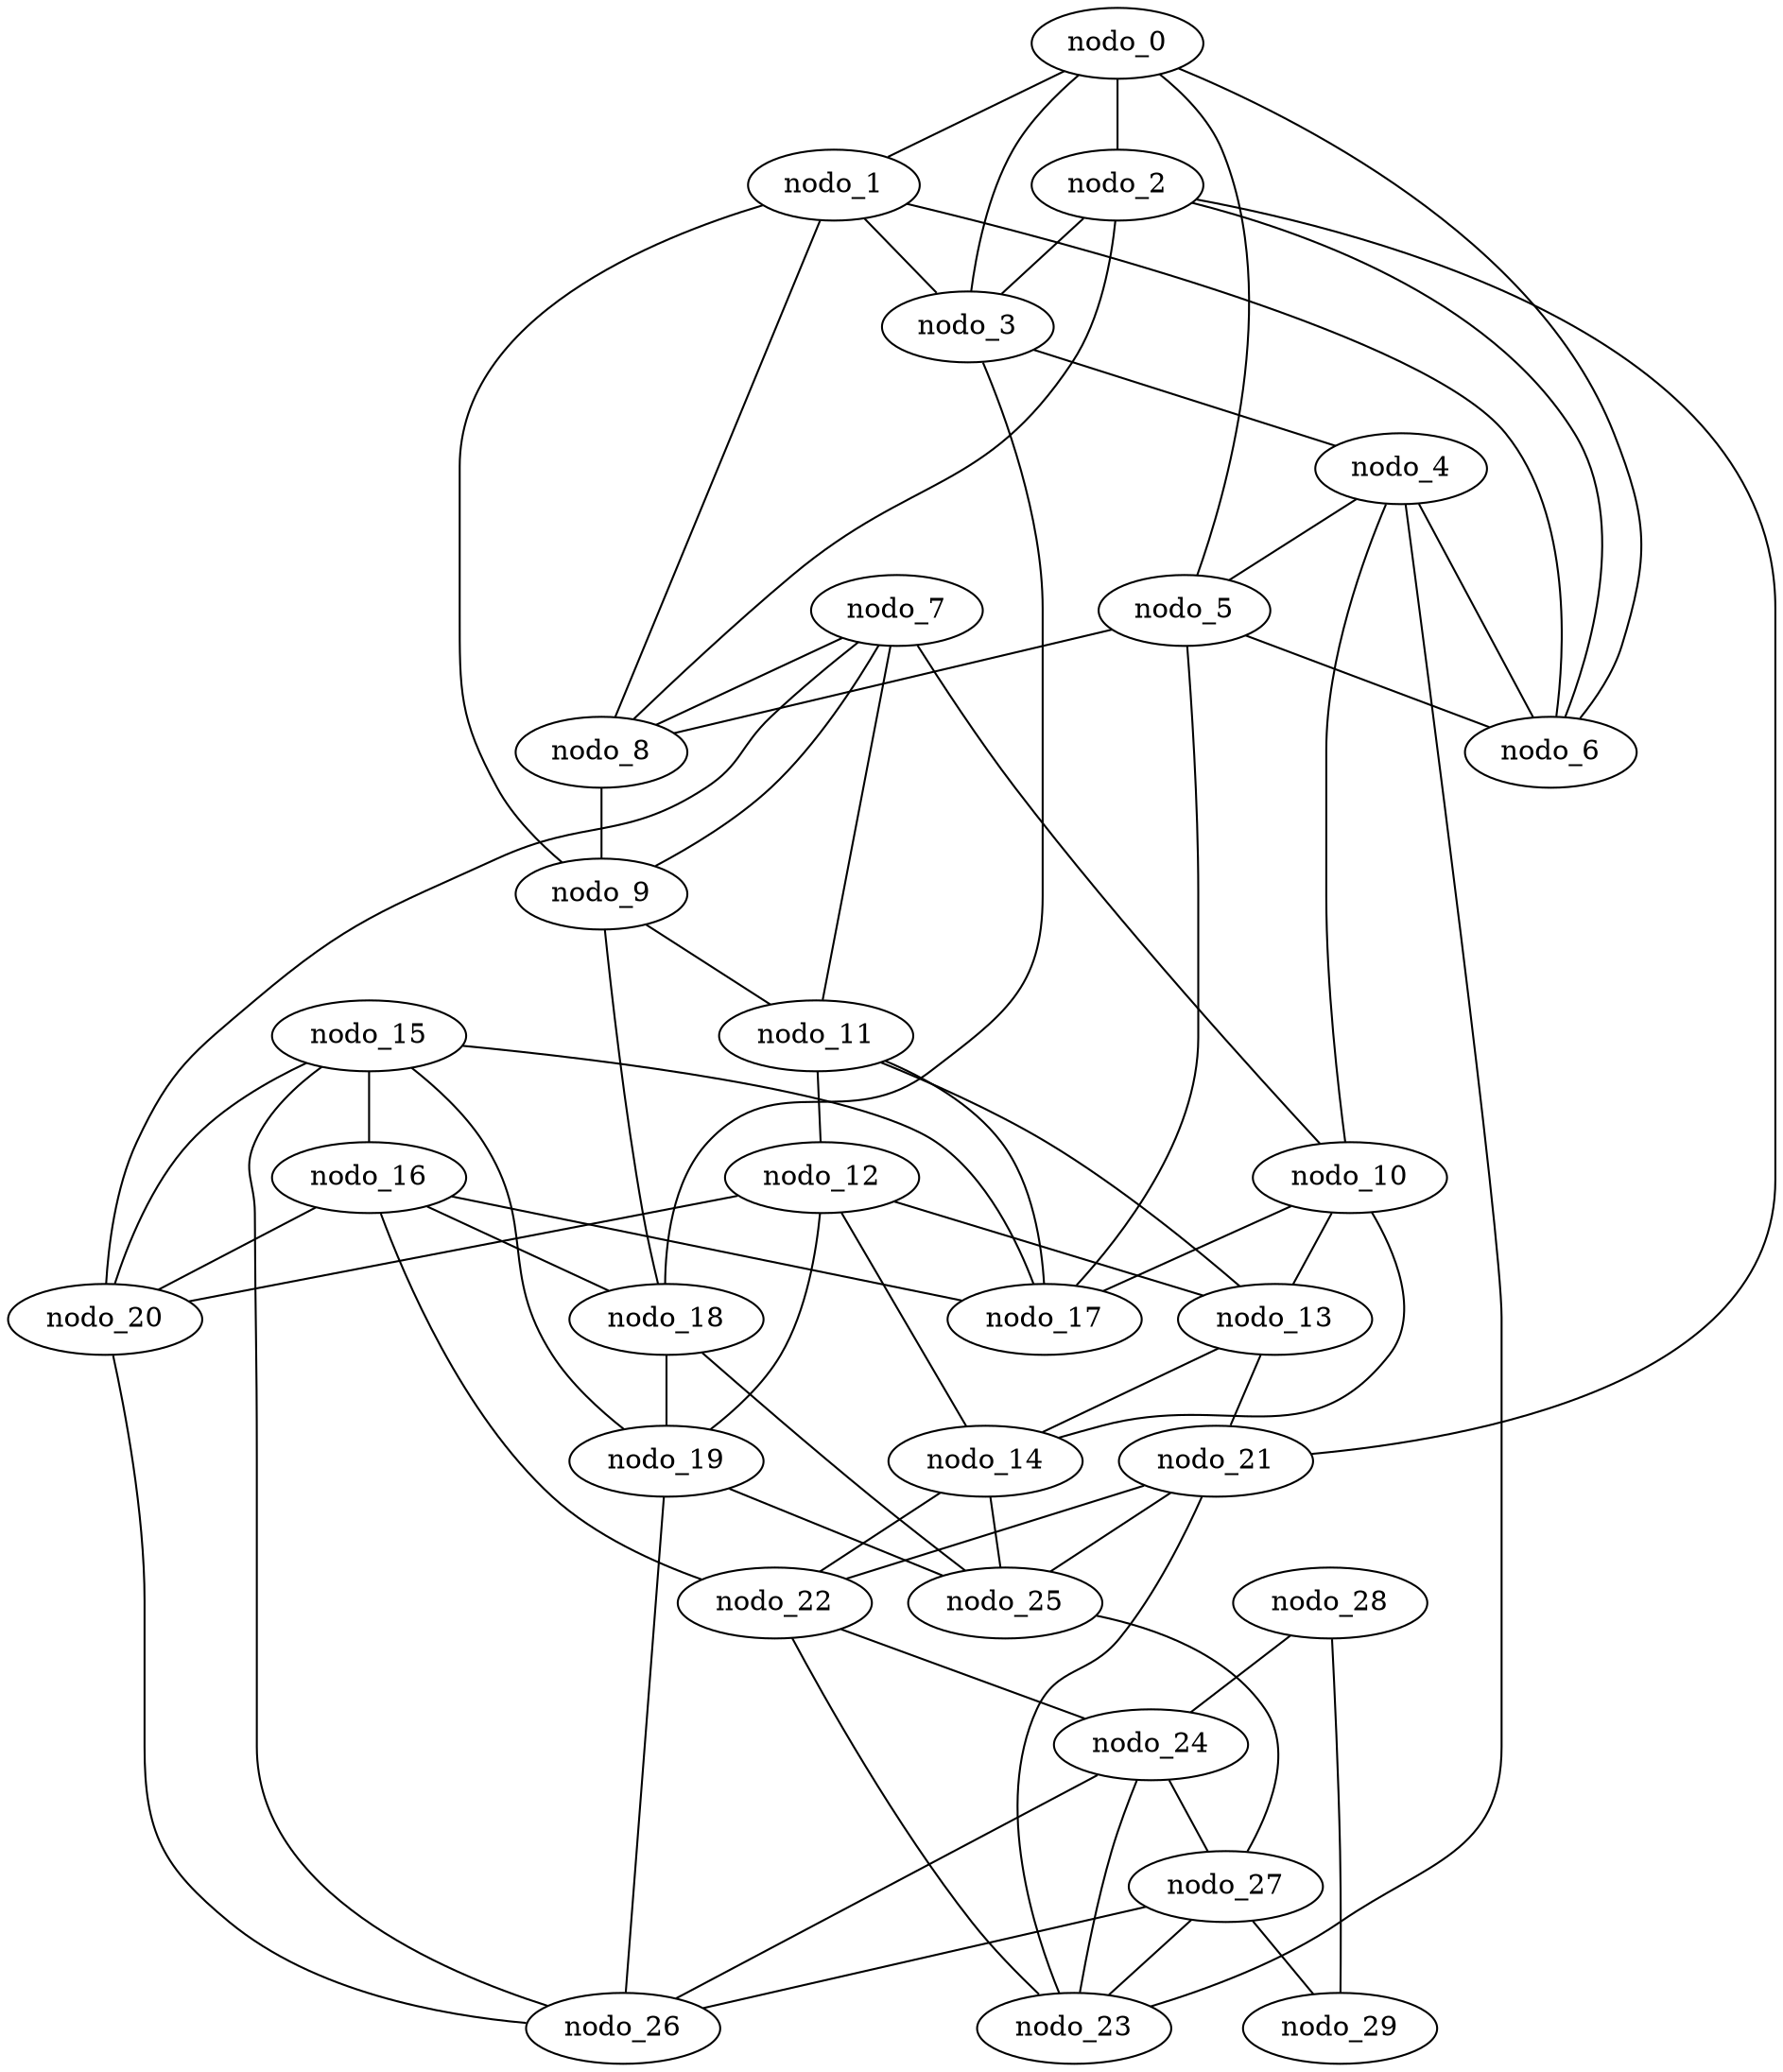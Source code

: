 graph gen_BarabasiAlbert_30 {
  nodo_28 -- nodo_24;
  nodo_10 -- nodo_14;
  nodo_10 -- nodo_13;
  nodo_18 -- nodo_19;
  nodo_10 -- nodo_17;
  nodo_4 -- nodo_10;
  nodo_14 -- nodo_25;
  nodo_18 -- nodo_25;
  nodo_14 -- nodo_22;
  nodo_21 -- nodo_22;
  nodo_21 -- nodo_23;
  nodo_21 -- nodo_25;
  nodo_25 -- nodo_27;
  nodo_27 -- nodo_23;
  nodo_1 -- nodo_3;
  nodo_27 -- nodo_26;
  nodo_1 -- nodo_6;
  nodo_3 -- nodo_4;
  nodo_1 -- nodo_8;
  nodo_1 -- nodo_9;
  nodo_3 -- nodo_18;
  nodo_13 -- nodo_14;
  nodo_5 -- nodo_6;
  nodo_5 -- nodo_8;
  nodo_7 -- nodo_8;
  nodo_7 -- nodo_9;
  nodo_7 -- nodo_11;
  nodo_20 -- nodo_26;
  nodo_4 -- nodo_23;
  nodo_13 -- nodo_21;
  nodo_24 -- nodo_26;
  nodo_24 -- nodo_27;
  nodo_7 -- nodo_10;
  nodo_12 -- nodo_13;
  nodo_12 -- nodo_14;
  nodo_12 -- nodo_19;
  nodo_16 -- nodo_17;
  nodo_16 -- nodo_18;
  nodo_16 -- nodo_20;
  nodo_12 -- nodo_20;
  nodo_16 -- nodo_22;
  nodo_23 -- nodo_24;
  nodo_27 -- nodo_29;
  nodo_7 -- nodo_20;
  nodo_0 -- nodo_1;
  nodo_0 -- nodo_2;
  nodo_0 -- nodo_3;
  nodo_29 -- nodo_28;
  nodo_0 -- nodo_5;
  nodo_2 -- nodo_3;
  nodo_0 -- nodo_6;
  nodo_2 -- nodo_6;
  nodo_5 -- nodo_17;
  nodo_4 -- nodo_5;
  nodo_11 -- nodo_12;
  nodo_2 -- nodo_8;
  nodo_4 -- nodo_6;
  nodo_11 -- nodo_13;
  nodo_15 -- nodo_16;
  nodo_15 -- nodo_17;
  nodo_11 -- nodo_17;
  nodo_15 -- nodo_19;
  nodo_8 -- nodo_9;
  nodo_15 -- nodo_26;
  nodo_2 -- nodo_21;
  nodo_15 -- nodo_20;
  nodo_9 -- nodo_18;
  nodo_19 -- nodo_26;
  nodo_19 -- nodo_25;
  nodo_22 -- nodo_23;
  nodo_22 -- nodo_24;
  nodo_9 -- nodo_11;
}
